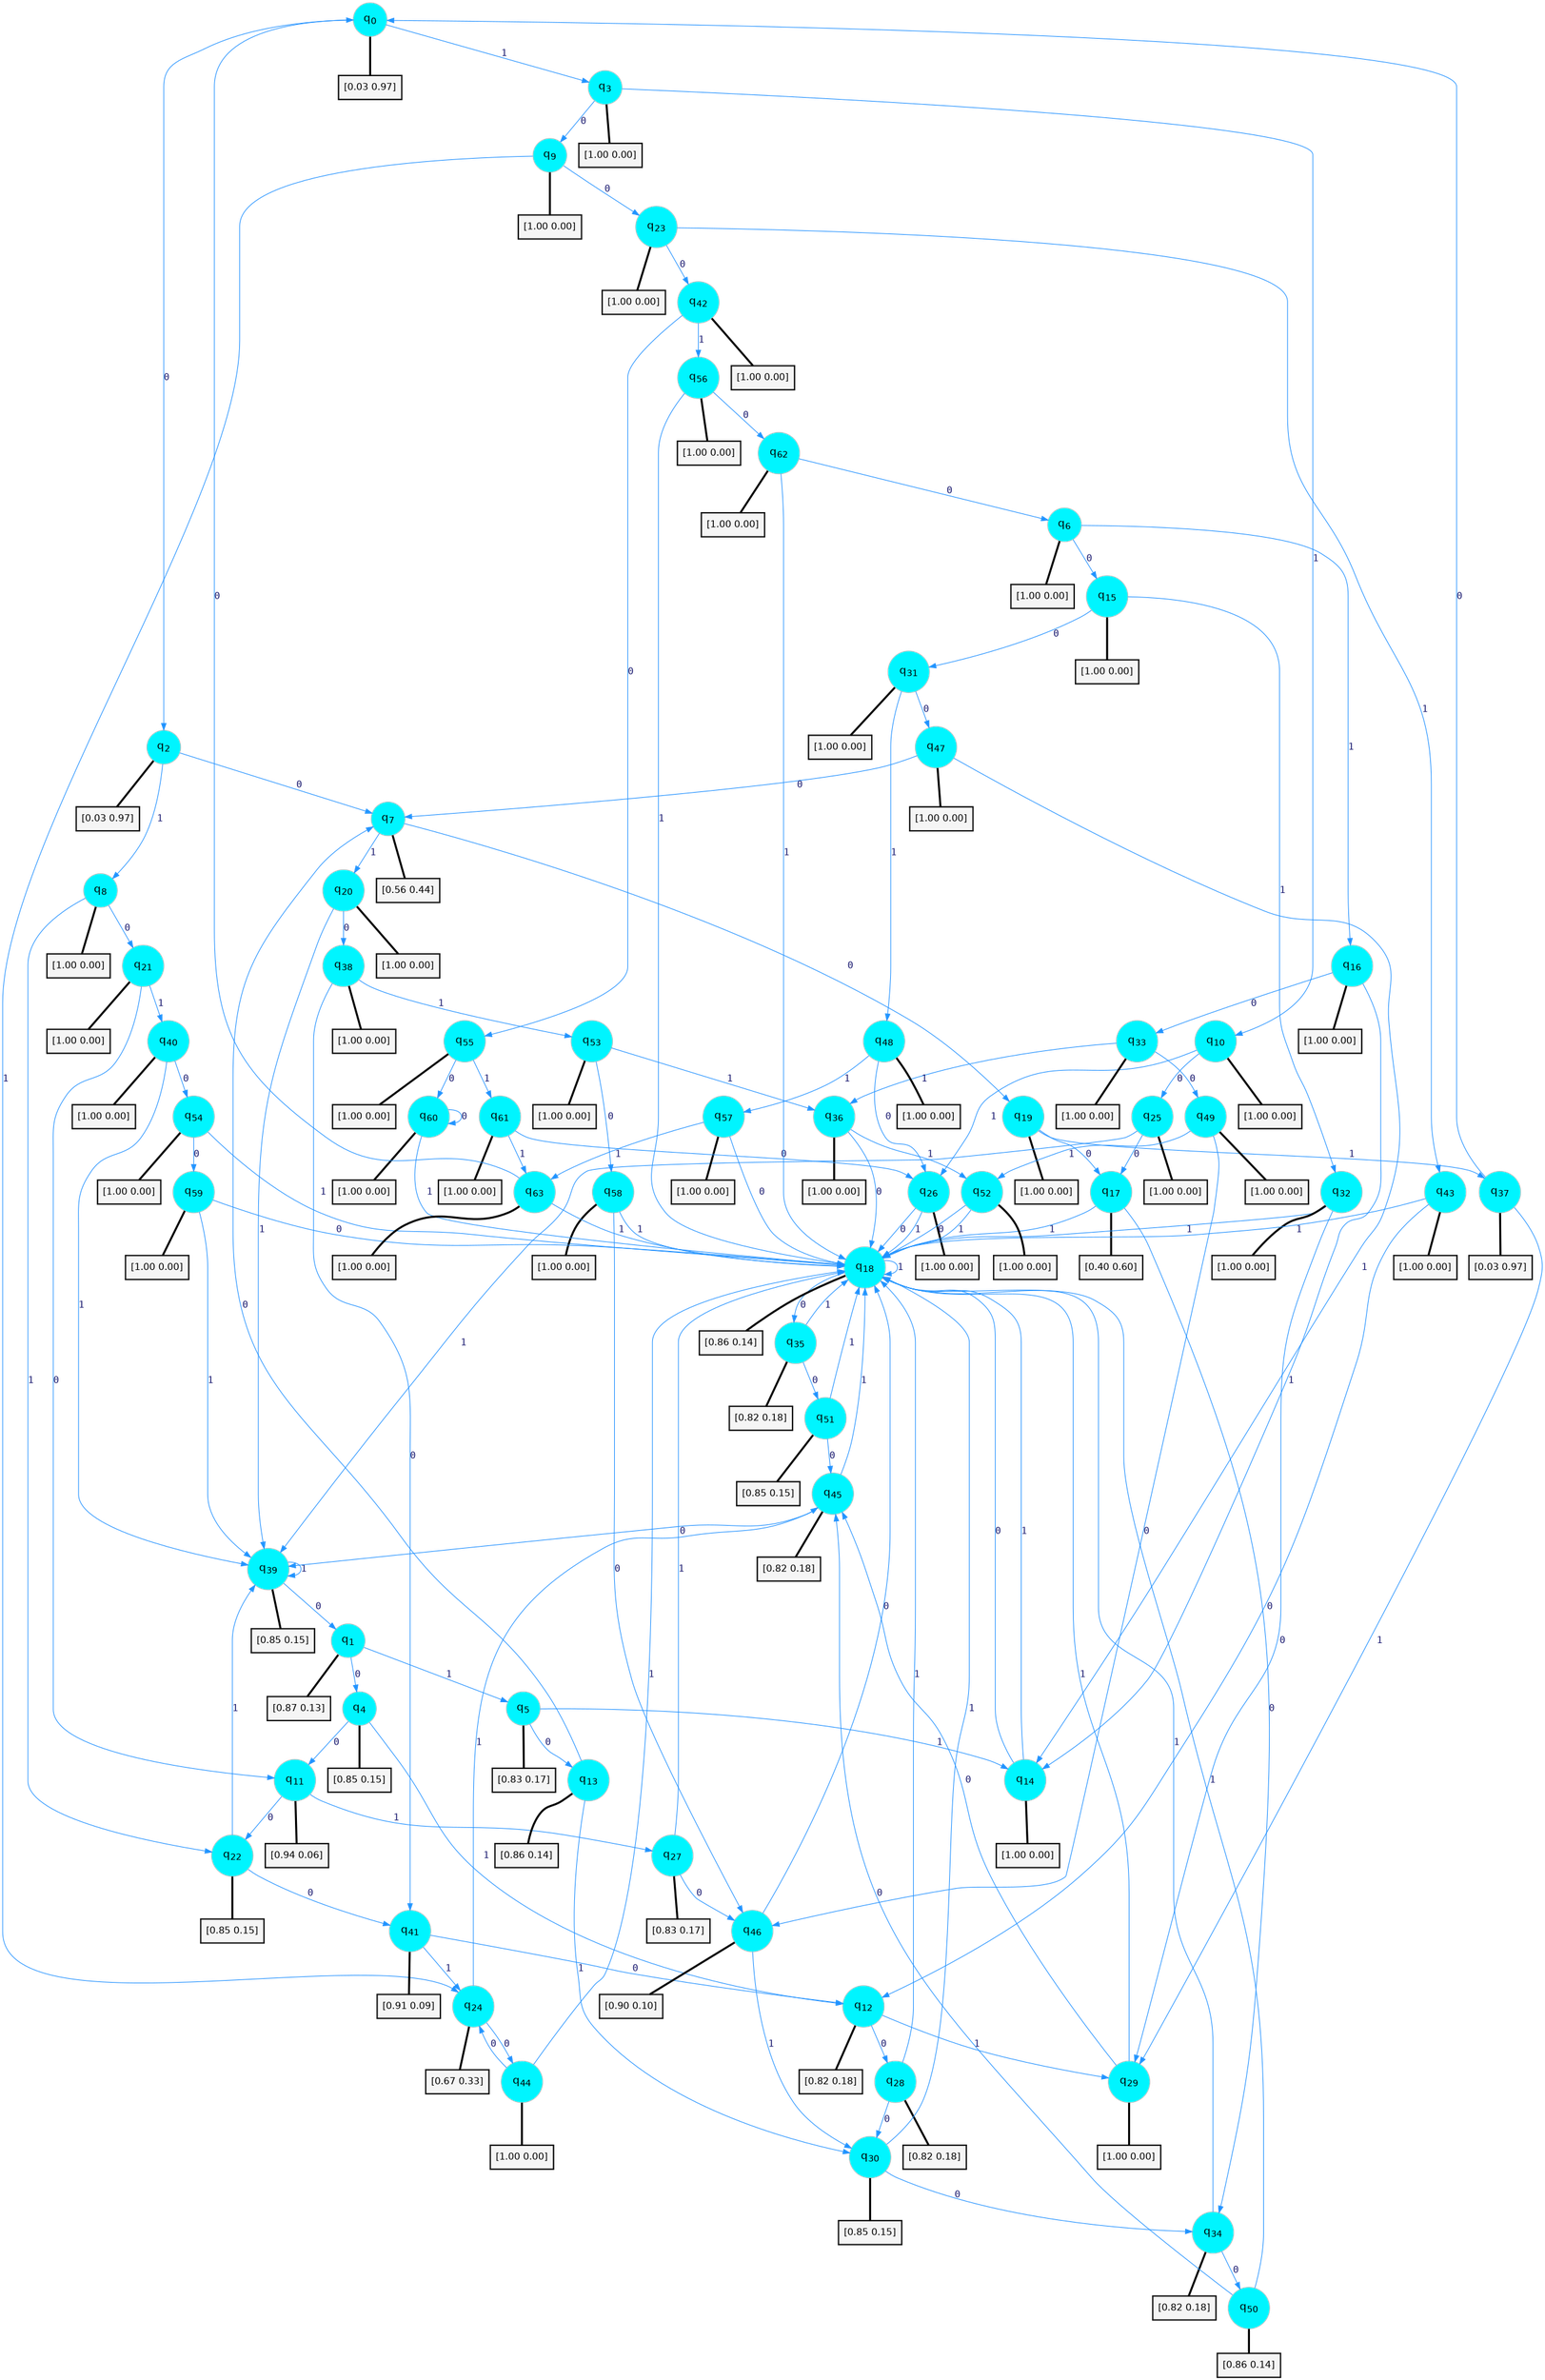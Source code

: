 digraph G {
graph [
bgcolor=transparent, dpi=300, rankdir=TD, size="40,25"];
node [
color=gray, fillcolor=turquoise1, fontcolor=black, fontname=Helvetica, fontsize=16, fontweight=bold, shape=circle, style=filled];
edge [
arrowsize=1, color=dodgerblue1, fontcolor=midnightblue, fontname=courier, fontweight=bold, penwidth=1, style=solid, weight=20];
0[label=<q<SUB>0</SUB>>];
1[label=<q<SUB>1</SUB>>];
2[label=<q<SUB>2</SUB>>];
3[label=<q<SUB>3</SUB>>];
4[label=<q<SUB>4</SUB>>];
5[label=<q<SUB>5</SUB>>];
6[label=<q<SUB>6</SUB>>];
7[label=<q<SUB>7</SUB>>];
8[label=<q<SUB>8</SUB>>];
9[label=<q<SUB>9</SUB>>];
10[label=<q<SUB>10</SUB>>];
11[label=<q<SUB>11</SUB>>];
12[label=<q<SUB>12</SUB>>];
13[label=<q<SUB>13</SUB>>];
14[label=<q<SUB>14</SUB>>];
15[label=<q<SUB>15</SUB>>];
16[label=<q<SUB>16</SUB>>];
17[label=<q<SUB>17</SUB>>];
18[label=<q<SUB>18</SUB>>];
19[label=<q<SUB>19</SUB>>];
20[label=<q<SUB>20</SUB>>];
21[label=<q<SUB>21</SUB>>];
22[label=<q<SUB>22</SUB>>];
23[label=<q<SUB>23</SUB>>];
24[label=<q<SUB>24</SUB>>];
25[label=<q<SUB>25</SUB>>];
26[label=<q<SUB>26</SUB>>];
27[label=<q<SUB>27</SUB>>];
28[label=<q<SUB>28</SUB>>];
29[label=<q<SUB>29</SUB>>];
30[label=<q<SUB>30</SUB>>];
31[label=<q<SUB>31</SUB>>];
32[label=<q<SUB>32</SUB>>];
33[label=<q<SUB>33</SUB>>];
34[label=<q<SUB>34</SUB>>];
35[label=<q<SUB>35</SUB>>];
36[label=<q<SUB>36</SUB>>];
37[label=<q<SUB>37</SUB>>];
38[label=<q<SUB>38</SUB>>];
39[label=<q<SUB>39</SUB>>];
40[label=<q<SUB>40</SUB>>];
41[label=<q<SUB>41</SUB>>];
42[label=<q<SUB>42</SUB>>];
43[label=<q<SUB>43</SUB>>];
44[label=<q<SUB>44</SUB>>];
45[label=<q<SUB>45</SUB>>];
46[label=<q<SUB>46</SUB>>];
47[label=<q<SUB>47</SUB>>];
48[label=<q<SUB>48</SUB>>];
49[label=<q<SUB>49</SUB>>];
50[label=<q<SUB>50</SUB>>];
51[label=<q<SUB>51</SUB>>];
52[label=<q<SUB>52</SUB>>];
53[label=<q<SUB>53</SUB>>];
54[label=<q<SUB>54</SUB>>];
55[label=<q<SUB>55</SUB>>];
56[label=<q<SUB>56</SUB>>];
57[label=<q<SUB>57</SUB>>];
58[label=<q<SUB>58</SUB>>];
59[label=<q<SUB>59</SUB>>];
60[label=<q<SUB>60</SUB>>];
61[label=<q<SUB>61</SUB>>];
62[label=<q<SUB>62</SUB>>];
63[label=<q<SUB>63</SUB>>];
64[label="[0.03 0.97]", shape=box,fontcolor=black, fontname=Helvetica, fontsize=14, penwidth=2, fillcolor=whitesmoke,color=black];
65[label="[0.87 0.13]", shape=box,fontcolor=black, fontname=Helvetica, fontsize=14, penwidth=2, fillcolor=whitesmoke,color=black];
66[label="[0.03 0.97]", shape=box,fontcolor=black, fontname=Helvetica, fontsize=14, penwidth=2, fillcolor=whitesmoke,color=black];
67[label="[1.00 0.00]", shape=box,fontcolor=black, fontname=Helvetica, fontsize=14, penwidth=2, fillcolor=whitesmoke,color=black];
68[label="[0.85 0.15]", shape=box,fontcolor=black, fontname=Helvetica, fontsize=14, penwidth=2, fillcolor=whitesmoke,color=black];
69[label="[0.83 0.17]", shape=box,fontcolor=black, fontname=Helvetica, fontsize=14, penwidth=2, fillcolor=whitesmoke,color=black];
70[label="[1.00 0.00]", shape=box,fontcolor=black, fontname=Helvetica, fontsize=14, penwidth=2, fillcolor=whitesmoke,color=black];
71[label="[0.56 0.44]", shape=box,fontcolor=black, fontname=Helvetica, fontsize=14, penwidth=2, fillcolor=whitesmoke,color=black];
72[label="[1.00 0.00]", shape=box,fontcolor=black, fontname=Helvetica, fontsize=14, penwidth=2, fillcolor=whitesmoke,color=black];
73[label="[1.00 0.00]", shape=box,fontcolor=black, fontname=Helvetica, fontsize=14, penwidth=2, fillcolor=whitesmoke,color=black];
74[label="[1.00 0.00]", shape=box,fontcolor=black, fontname=Helvetica, fontsize=14, penwidth=2, fillcolor=whitesmoke,color=black];
75[label="[0.94 0.06]", shape=box,fontcolor=black, fontname=Helvetica, fontsize=14, penwidth=2, fillcolor=whitesmoke,color=black];
76[label="[0.82 0.18]", shape=box,fontcolor=black, fontname=Helvetica, fontsize=14, penwidth=2, fillcolor=whitesmoke,color=black];
77[label="[0.86 0.14]", shape=box,fontcolor=black, fontname=Helvetica, fontsize=14, penwidth=2, fillcolor=whitesmoke,color=black];
78[label="[1.00 0.00]", shape=box,fontcolor=black, fontname=Helvetica, fontsize=14, penwidth=2, fillcolor=whitesmoke,color=black];
79[label="[1.00 0.00]", shape=box,fontcolor=black, fontname=Helvetica, fontsize=14, penwidth=2, fillcolor=whitesmoke,color=black];
80[label="[1.00 0.00]", shape=box,fontcolor=black, fontname=Helvetica, fontsize=14, penwidth=2, fillcolor=whitesmoke,color=black];
81[label="[0.40 0.60]", shape=box,fontcolor=black, fontname=Helvetica, fontsize=14, penwidth=2, fillcolor=whitesmoke,color=black];
82[label="[0.86 0.14]", shape=box,fontcolor=black, fontname=Helvetica, fontsize=14, penwidth=2, fillcolor=whitesmoke,color=black];
83[label="[1.00 0.00]", shape=box,fontcolor=black, fontname=Helvetica, fontsize=14, penwidth=2, fillcolor=whitesmoke,color=black];
84[label="[1.00 0.00]", shape=box,fontcolor=black, fontname=Helvetica, fontsize=14, penwidth=2, fillcolor=whitesmoke,color=black];
85[label="[1.00 0.00]", shape=box,fontcolor=black, fontname=Helvetica, fontsize=14, penwidth=2, fillcolor=whitesmoke,color=black];
86[label="[0.85 0.15]", shape=box,fontcolor=black, fontname=Helvetica, fontsize=14, penwidth=2, fillcolor=whitesmoke,color=black];
87[label="[1.00 0.00]", shape=box,fontcolor=black, fontname=Helvetica, fontsize=14, penwidth=2, fillcolor=whitesmoke,color=black];
88[label="[0.67 0.33]", shape=box,fontcolor=black, fontname=Helvetica, fontsize=14, penwidth=2, fillcolor=whitesmoke,color=black];
89[label="[1.00 0.00]", shape=box,fontcolor=black, fontname=Helvetica, fontsize=14, penwidth=2, fillcolor=whitesmoke,color=black];
90[label="[1.00 0.00]", shape=box,fontcolor=black, fontname=Helvetica, fontsize=14, penwidth=2, fillcolor=whitesmoke,color=black];
91[label="[0.83 0.17]", shape=box,fontcolor=black, fontname=Helvetica, fontsize=14, penwidth=2, fillcolor=whitesmoke,color=black];
92[label="[0.82 0.18]", shape=box,fontcolor=black, fontname=Helvetica, fontsize=14, penwidth=2, fillcolor=whitesmoke,color=black];
93[label="[1.00 0.00]", shape=box,fontcolor=black, fontname=Helvetica, fontsize=14, penwidth=2, fillcolor=whitesmoke,color=black];
94[label="[0.85 0.15]", shape=box,fontcolor=black, fontname=Helvetica, fontsize=14, penwidth=2, fillcolor=whitesmoke,color=black];
95[label="[1.00 0.00]", shape=box,fontcolor=black, fontname=Helvetica, fontsize=14, penwidth=2, fillcolor=whitesmoke,color=black];
96[label="[1.00 0.00]", shape=box,fontcolor=black, fontname=Helvetica, fontsize=14, penwidth=2, fillcolor=whitesmoke,color=black];
97[label="[1.00 0.00]", shape=box,fontcolor=black, fontname=Helvetica, fontsize=14, penwidth=2, fillcolor=whitesmoke,color=black];
98[label="[0.82 0.18]", shape=box,fontcolor=black, fontname=Helvetica, fontsize=14, penwidth=2, fillcolor=whitesmoke,color=black];
99[label="[0.82 0.18]", shape=box,fontcolor=black, fontname=Helvetica, fontsize=14, penwidth=2, fillcolor=whitesmoke,color=black];
100[label="[1.00 0.00]", shape=box,fontcolor=black, fontname=Helvetica, fontsize=14, penwidth=2, fillcolor=whitesmoke,color=black];
101[label="[0.03 0.97]", shape=box,fontcolor=black, fontname=Helvetica, fontsize=14, penwidth=2, fillcolor=whitesmoke,color=black];
102[label="[1.00 0.00]", shape=box,fontcolor=black, fontname=Helvetica, fontsize=14, penwidth=2, fillcolor=whitesmoke,color=black];
103[label="[0.85 0.15]", shape=box,fontcolor=black, fontname=Helvetica, fontsize=14, penwidth=2, fillcolor=whitesmoke,color=black];
104[label="[1.00 0.00]", shape=box,fontcolor=black, fontname=Helvetica, fontsize=14, penwidth=2, fillcolor=whitesmoke,color=black];
105[label="[0.91 0.09]", shape=box,fontcolor=black, fontname=Helvetica, fontsize=14, penwidth=2, fillcolor=whitesmoke,color=black];
106[label="[1.00 0.00]", shape=box,fontcolor=black, fontname=Helvetica, fontsize=14, penwidth=2, fillcolor=whitesmoke,color=black];
107[label="[1.00 0.00]", shape=box,fontcolor=black, fontname=Helvetica, fontsize=14, penwidth=2, fillcolor=whitesmoke,color=black];
108[label="[1.00 0.00]", shape=box,fontcolor=black, fontname=Helvetica, fontsize=14, penwidth=2, fillcolor=whitesmoke,color=black];
109[label="[0.82 0.18]", shape=box,fontcolor=black, fontname=Helvetica, fontsize=14, penwidth=2, fillcolor=whitesmoke,color=black];
110[label="[0.90 0.10]", shape=box,fontcolor=black, fontname=Helvetica, fontsize=14, penwidth=2, fillcolor=whitesmoke,color=black];
111[label="[1.00 0.00]", shape=box,fontcolor=black, fontname=Helvetica, fontsize=14, penwidth=2, fillcolor=whitesmoke,color=black];
112[label="[1.00 0.00]", shape=box,fontcolor=black, fontname=Helvetica, fontsize=14, penwidth=2, fillcolor=whitesmoke,color=black];
113[label="[1.00 0.00]", shape=box,fontcolor=black, fontname=Helvetica, fontsize=14, penwidth=2, fillcolor=whitesmoke,color=black];
114[label="[0.86 0.14]", shape=box,fontcolor=black, fontname=Helvetica, fontsize=14, penwidth=2, fillcolor=whitesmoke,color=black];
115[label="[0.85 0.15]", shape=box,fontcolor=black, fontname=Helvetica, fontsize=14, penwidth=2, fillcolor=whitesmoke,color=black];
116[label="[1.00 0.00]", shape=box,fontcolor=black, fontname=Helvetica, fontsize=14, penwidth=2, fillcolor=whitesmoke,color=black];
117[label="[1.00 0.00]", shape=box,fontcolor=black, fontname=Helvetica, fontsize=14, penwidth=2, fillcolor=whitesmoke,color=black];
118[label="[1.00 0.00]", shape=box,fontcolor=black, fontname=Helvetica, fontsize=14, penwidth=2, fillcolor=whitesmoke,color=black];
119[label="[1.00 0.00]", shape=box,fontcolor=black, fontname=Helvetica, fontsize=14, penwidth=2, fillcolor=whitesmoke,color=black];
120[label="[1.00 0.00]", shape=box,fontcolor=black, fontname=Helvetica, fontsize=14, penwidth=2, fillcolor=whitesmoke,color=black];
121[label="[1.00 0.00]", shape=box,fontcolor=black, fontname=Helvetica, fontsize=14, penwidth=2, fillcolor=whitesmoke,color=black];
122[label="[1.00 0.00]", shape=box,fontcolor=black, fontname=Helvetica, fontsize=14, penwidth=2, fillcolor=whitesmoke,color=black];
123[label="[1.00 0.00]", shape=box,fontcolor=black, fontname=Helvetica, fontsize=14, penwidth=2, fillcolor=whitesmoke,color=black];
124[label="[1.00 0.00]", shape=box,fontcolor=black, fontname=Helvetica, fontsize=14, penwidth=2, fillcolor=whitesmoke,color=black];
125[label="[1.00 0.00]", shape=box,fontcolor=black, fontname=Helvetica, fontsize=14, penwidth=2, fillcolor=whitesmoke,color=black];
126[label="[1.00 0.00]", shape=box,fontcolor=black, fontname=Helvetica, fontsize=14, penwidth=2, fillcolor=whitesmoke,color=black];
127[label="[1.00 0.00]", shape=box,fontcolor=black, fontname=Helvetica, fontsize=14, penwidth=2, fillcolor=whitesmoke,color=black];
0->2 [label=0];
0->3 [label=1];
0->64 [arrowhead=none, penwidth=3,color=black];
1->4 [label=0];
1->5 [label=1];
1->65 [arrowhead=none, penwidth=3,color=black];
2->7 [label=0];
2->8 [label=1];
2->66 [arrowhead=none, penwidth=3,color=black];
3->9 [label=0];
3->10 [label=1];
3->67 [arrowhead=none, penwidth=3,color=black];
4->11 [label=0];
4->12 [label=1];
4->68 [arrowhead=none, penwidth=3,color=black];
5->13 [label=0];
5->14 [label=1];
5->69 [arrowhead=none, penwidth=3,color=black];
6->15 [label=0];
6->16 [label=1];
6->70 [arrowhead=none, penwidth=3,color=black];
7->19 [label=0];
7->20 [label=1];
7->71 [arrowhead=none, penwidth=3,color=black];
8->21 [label=0];
8->22 [label=1];
8->72 [arrowhead=none, penwidth=3,color=black];
9->23 [label=0];
9->24 [label=1];
9->73 [arrowhead=none, penwidth=3,color=black];
10->25 [label=0];
10->26 [label=1];
10->74 [arrowhead=none, penwidth=3,color=black];
11->22 [label=0];
11->27 [label=1];
11->75 [arrowhead=none, penwidth=3,color=black];
12->28 [label=0];
12->29 [label=1];
12->76 [arrowhead=none, penwidth=3,color=black];
13->7 [label=0];
13->30 [label=1];
13->77 [arrowhead=none, penwidth=3,color=black];
14->18 [label=0];
14->18 [label=1];
14->78 [arrowhead=none, penwidth=3,color=black];
15->31 [label=0];
15->32 [label=1];
15->79 [arrowhead=none, penwidth=3,color=black];
16->33 [label=0];
16->14 [label=1];
16->80 [arrowhead=none, penwidth=3,color=black];
17->34 [label=0];
17->18 [label=1];
17->81 [arrowhead=none, penwidth=3,color=black];
18->35 [label=0];
18->18 [label=1];
18->82 [arrowhead=none, penwidth=3,color=black];
19->17 [label=0];
19->37 [label=1];
19->83 [arrowhead=none, penwidth=3,color=black];
20->38 [label=0];
20->39 [label=1];
20->84 [arrowhead=none, penwidth=3,color=black];
21->11 [label=0];
21->40 [label=1];
21->85 [arrowhead=none, penwidth=3,color=black];
22->41 [label=0];
22->39 [label=1];
22->86 [arrowhead=none, penwidth=3,color=black];
23->42 [label=0];
23->43 [label=1];
23->87 [arrowhead=none, penwidth=3,color=black];
24->44 [label=0];
24->45 [label=1];
24->88 [arrowhead=none, penwidth=3,color=black];
25->17 [label=0];
25->39 [label=1];
25->89 [arrowhead=none, penwidth=3,color=black];
26->18 [label=0];
26->18 [label=1];
26->90 [arrowhead=none, penwidth=3,color=black];
27->46 [label=0];
27->18 [label=1];
27->91 [arrowhead=none, penwidth=3,color=black];
28->30 [label=0];
28->18 [label=1];
28->92 [arrowhead=none, penwidth=3,color=black];
29->45 [label=0];
29->18 [label=1];
29->93 [arrowhead=none, penwidth=3,color=black];
30->34 [label=0];
30->18 [label=1];
30->94 [arrowhead=none, penwidth=3,color=black];
31->47 [label=0];
31->48 [label=1];
31->95 [arrowhead=none, penwidth=3,color=black];
32->29 [label=0];
32->18 [label=1];
32->96 [arrowhead=none, penwidth=3,color=black];
33->49 [label=0];
33->36 [label=1];
33->97 [arrowhead=none, penwidth=3,color=black];
34->50 [label=0];
34->18 [label=1];
34->98 [arrowhead=none, penwidth=3,color=black];
35->51 [label=0];
35->18 [label=1];
35->99 [arrowhead=none, penwidth=3,color=black];
36->18 [label=0];
36->52 [label=1];
36->100 [arrowhead=none, penwidth=3,color=black];
37->0 [label=0];
37->29 [label=1];
37->101 [arrowhead=none, penwidth=3,color=black];
38->41 [label=0];
38->53 [label=1];
38->102 [arrowhead=none, penwidth=3,color=black];
39->1 [label=0];
39->39 [label=1];
39->103 [arrowhead=none, penwidth=3,color=black];
40->54 [label=0];
40->39 [label=1];
40->104 [arrowhead=none, penwidth=3,color=black];
41->12 [label=0];
41->24 [label=1];
41->105 [arrowhead=none, penwidth=3,color=black];
42->55 [label=0];
42->56 [label=1];
42->106 [arrowhead=none, penwidth=3,color=black];
43->12 [label=0];
43->18 [label=1];
43->107 [arrowhead=none, penwidth=3,color=black];
44->24 [label=0];
44->18 [label=1];
44->108 [arrowhead=none, penwidth=3,color=black];
45->39 [label=0];
45->18 [label=1];
45->109 [arrowhead=none, penwidth=3,color=black];
46->18 [label=0];
46->30 [label=1];
46->110 [arrowhead=none, penwidth=3,color=black];
47->7 [label=0];
47->14 [label=1];
47->111 [arrowhead=none, penwidth=3,color=black];
48->26 [label=0];
48->57 [label=1];
48->112 [arrowhead=none, penwidth=3,color=black];
49->46 [label=0];
49->52 [label=1];
49->113 [arrowhead=none, penwidth=3,color=black];
50->45 [label=0];
50->18 [label=1];
50->114 [arrowhead=none, penwidth=3,color=black];
51->45 [label=0];
51->18 [label=1];
51->115 [arrowhead=none, penwidth=3,color=black];
52->18 [label=0];
52->18 [label=1];
52->116 [arrowhead=none, penwidth=3,color=black];
53->58 [label=0];
53->36 [label=1];
53->117 [arrowhead=none, penwidth=3,color=black];
54->59 [label=0];
54->18 [label=1];
54->118 [arrowhead=none, penwidth=3,color=black];
55->60 [label=0];
55->61 [label=1];
55->119 [arrowhead=none, penwidth=3,color=black];
56->62 [label=0];
56->18 [label=1];
56->120 [arrowhead=none, penwidth=3,color=black];
57->18 [label=0];
57->63 [label=1];
57->121 [arrowhead=none, penwidth=3,color=black];
58->46 [label=0];
58->18 [label=1];
58->122 [arrowhead=none, penwidth=3,color=black];
59->18 [label=0];
59->39 [label=1];
59->123 [arrowhead=none, penwidth=3,color=black];
60->60 [label=0];
60->18 [label=1];
60->124 [arrowhead=none, penwidth=3,color=black];
61->26 [label=0];
61->63 [label=1];
61->125 [arrowhead=none, penwidth=3,color=black];
62->6 [label=0];
62->18 [label=1];
62->126 [arrowhead=none, penwidth=3,color=black];
63->0 [label=0];
63->18 [label=1];
63->127 [arrowhead=none, penwidth=3,color=black];
}
